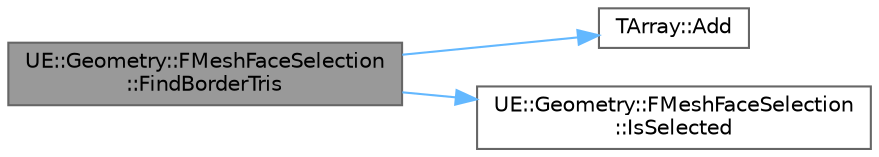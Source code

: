 digraph "UE::Geometry::FMeshFaceSelection::FindBorderTris"
{
 // INTERACTIVE_SVG=YES
 // LATEX_PDF_SIZE
  bgcolor="transparent";
  edge [fontname=Helvetica,fontsize=10,labelfontname=Helvetica,labelfontsize=10];
  node [fontname=Helvetica,fontsize=10,shape=box,height=0.2,width=0.4];
  rankdir="LR";
  Node1 [id="Node000001",label="UE::Geometry::FMeshFaceSelection\l::FindBorderTris",height=0.2,width=0.4,color="gray40", fillcolor="grey60", style="filled", fontcolor="black",tooltip="find set of tris just inside border of selection"];
  Node1 -> Node2 [id="edge1_Node000001_Node000002",color="steelblue1",style="solid",tooltip=" "];
  Node2 [id="Node000002",label="TArray::Add",height=0.2,width=0.4,color="grey40", fillcolor="white", style="filled",URL="$d4/d52/classTArray.html#a94f6bf2bef04382fc79010abad57d823",tooltip="Adds a new item to the end of the array, possibly reallocating the whole array to fit."];
  Node1 -> Node3 [id="edge2_Node000001_Node000003",color="steelblue1",style="solid",tooltip=" "];
  Node3 [id="Node000003",label="UE::Geometry::FMeshFaceSelection\l::IsSelected",height=0.2,width=0.4,color="grey40", fillcolor="white", style="filled",URL="$d3/de3/classUE_1_1Geometry_1_1FMeshFaceSelection.html#a7ccb03235344d8316744c49bba9ad96e",tooltip=" "];
}
